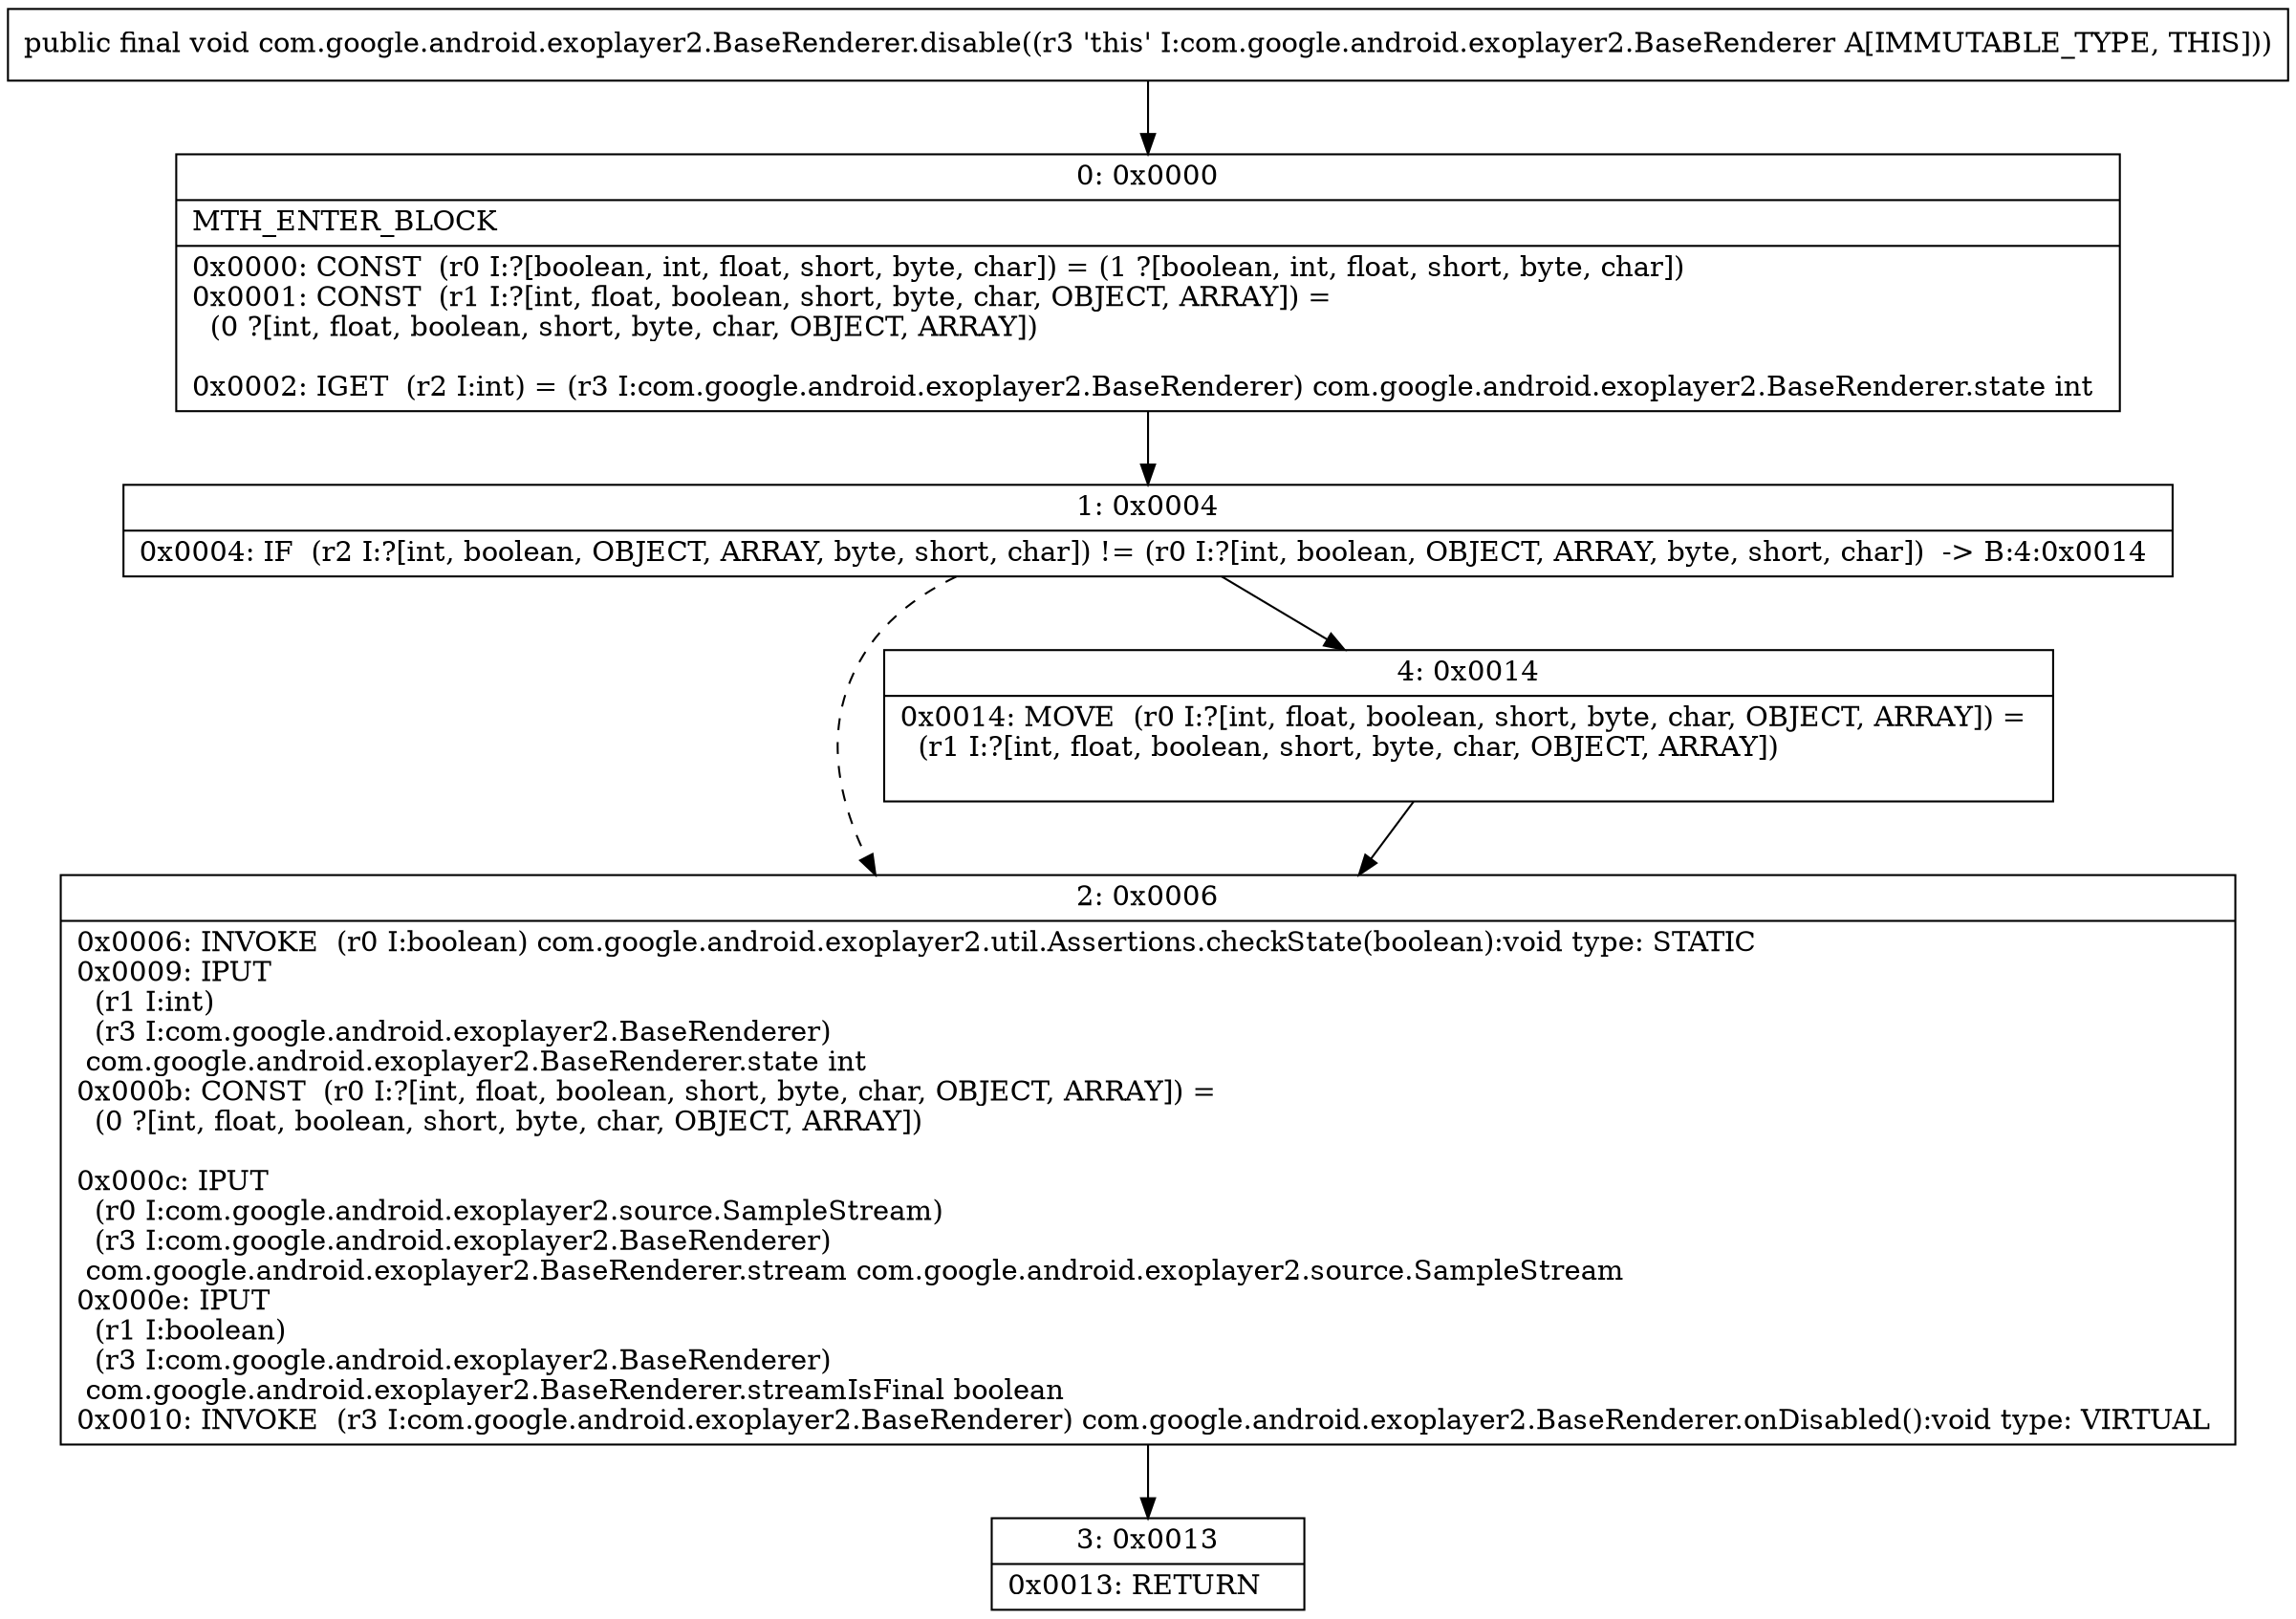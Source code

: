 digraph "CFG forcom.google.android.exoplayer2.BaseRenderer.disable()V" {
Node_0 [shape=record,label="{0\:\ 0x0000|MTH_ENTER_BLOCK\l|0x0000: CONST  (r0 I:?[boolean, int, float, short, byte, char]) = (1 ?[boolean, int, float, short, byte, char]) \l0x0001: CONST  (r1 I:?[int, float, boolean, short, byte, char, OBJECT, ARRAY]) = \l  (0 ?[int, float, boolean, short, byte, char, OBJECT, ARRAY])\l \l0x0002: IGET  (r2 I:int) = (r3 I:com.google.android.exoplayer2.BaseRenderer) com.google.android.exoplayer2.BaseRenderer.state int \l}"];
Node_1 [shape=record,label="{1\:\ 0x0004|0x0004: IF  (r2 I:?[int, boolean, OBJECT, ARRAY, byte, short, char]) != (r0 I:?[int, boolean, OBJECT, ARRAY, byte, short, char])  \-\> B:4:0x0014 \l}"];
Node_2 [shape=record,label="{2\:\ 0x0006|0x0006: INVOKE  (r0 I:boolean) com.google.android.exoplayer2.util.Assertions.checkState(boolean):void type: STATIC \l0x0009: IPUT  \l  (r1 I:int)\l  (r3 I:com.google.android.exoplayer2.BaseRenderer)\l com.google.android.exoplayer2.BaseRenderer.state int \l0x000b: CONST  (r0 I:?[int, float, boolean, short, byte, char, OBJECT, ARRAY]) = \l  (0 ?[int, float, boolean, short, byte, char, OBJECT, ARRAY])\l \l0x000c: IPUT  \l  (r0 I:com.google.android.exoplayer2.source.SampleStream)\l  (r3 I:com.google.android.exoplayer2.BaseRenderer)\l com.google.android.exoplayer2.BaseRenderer.stream com.google.android.exoplayer2.source.SampleStream \l0x000e: IPUT  \l  (r1 I:boolean)\l  (r3 I:com.google.android.exoplayer2.BaseRenderer)\l com.google.android.exoplayer2.BaseRenderer.streamIsFinal boolean \l0x0010: INVOKE  (r3 I:com.google.android.exoplayer2.BaseRenderer) com.google.android.exoplayer2.BaseRenderer.onDisabled():void type: VIRTUAL \l}"];
Node_3 [shape=record,label="{3\:\ 0x0013|0x0013: RETURN   \l}"];
Node_4 [shape=record,label="{4\:\ 0x0014|0x0014: MOVE  (r0 I:?[int, float, boolean, short, byte, char, OBJECT, ARRAY]) = \l  (r1 I:?[int, float, boolean, short, byte, char, OBJECT, ARRAY])\l \l}"];
MethodNode[shape=record,label="{public final void com.google.android.exoplayer2.BaseRenderer.disable((r3 'this' I:com.google.android.exoplayer2.BaseRenderer A[IMMUTABLE_TYPE, THIS])) }"];
MethodNode -> Node_0;
Node_0 -> Node_1;
Node_1 -> Node_2[style=dashed];
Node_1 -> Node_4;
Node_2 -> Node_3;
Node_4 -> Node_2;
}

